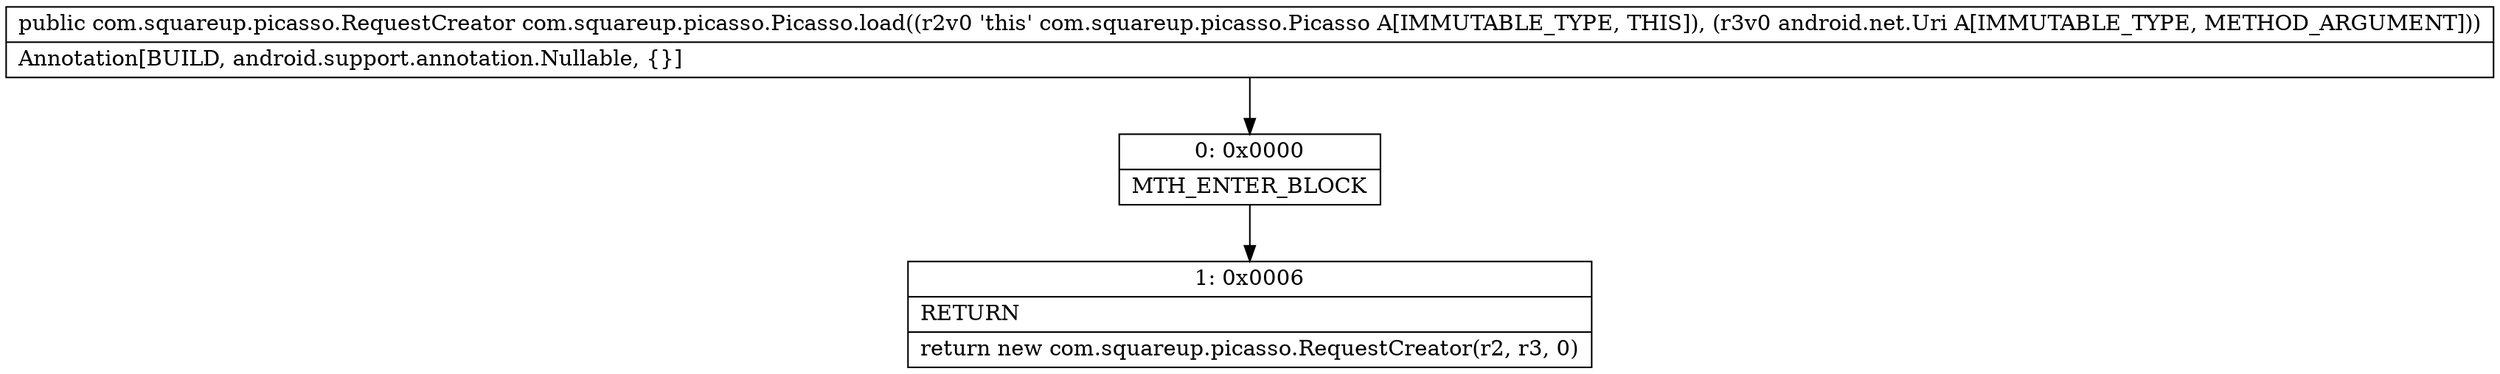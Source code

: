 digraph "CFG forcom.squareup.picasso.Picasso.load(Landroid\/net\/Uri;)Lcom\/squareup\/picasso\/RequestCreator;" {
Node_0 [shape=record,label="{0\:\ 0x0000|MTH_ENTER_BLOCK\l}"];
Node_1 [shape=record,label="{1\:\ 0x0006|RETURN\l|return new com.squareup.picasso.RequestCreator(r2, r3, 0)\l}"];
MethodNode[shape=record,label="{public com.squareup.picasso.RequestCreator com.squareup.picasso.Picasso.load((r2v0 'this' com.squareup.picasso.Picasso A[IMMUTABLE_TYPE, THIS]), (r3v0 android.net.Uri A[IMMUTABLE_TYPE, METHOD_ARGUMENT]))  | Annotation[BUILD, android.support.annotation.Nullable, \{\}]\l}"];
MethodNode -> Node_0;
Node_0 -> Node_1;
}

